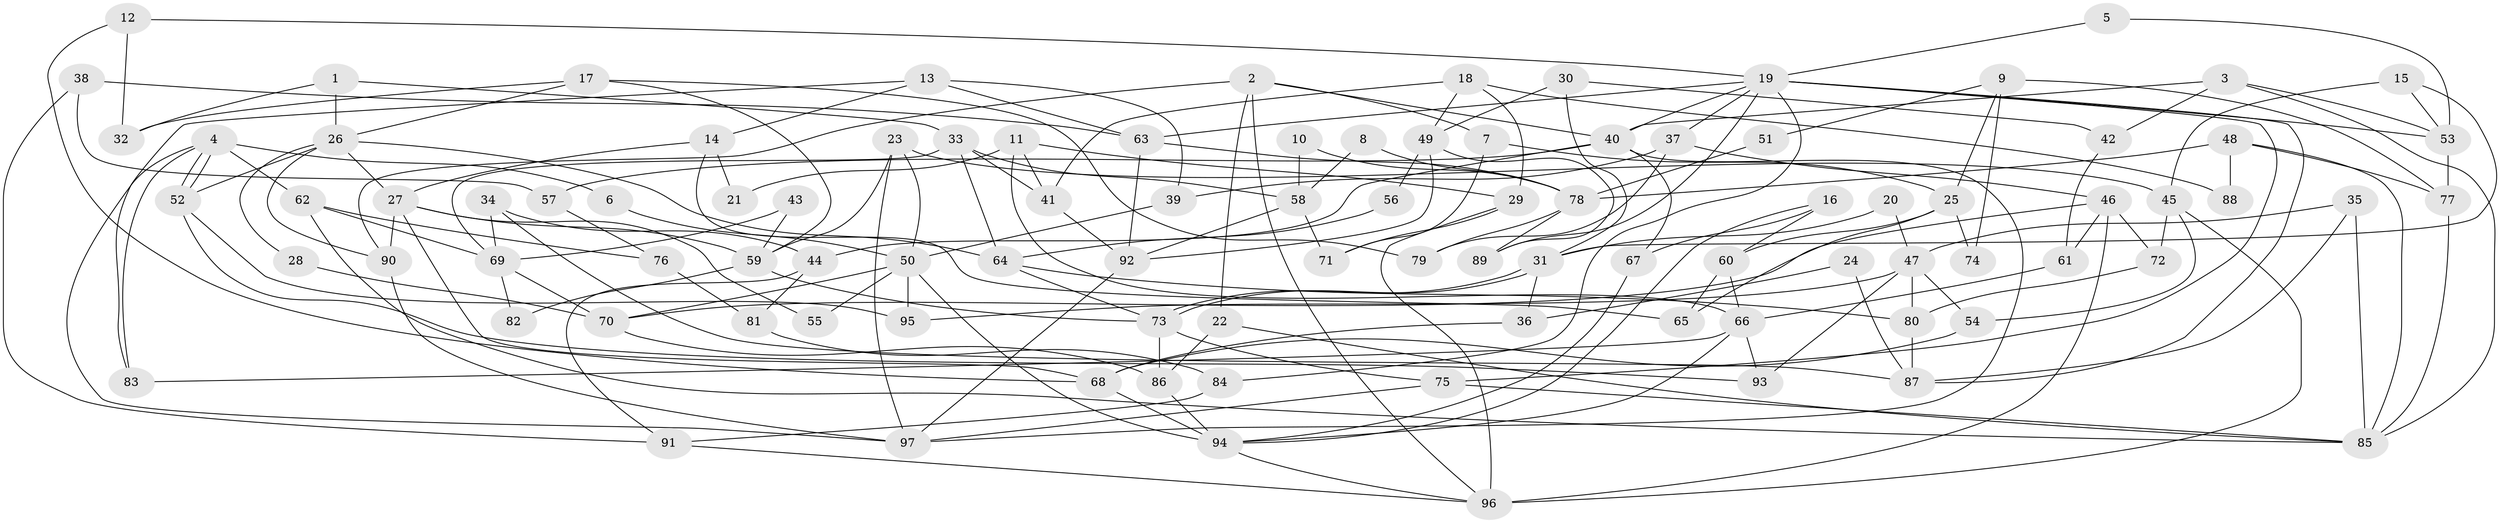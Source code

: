 // Generated by graph-tools (version 1.1) at 2025/36/03/09/25 02:36:22]
// undirected, 97 vertices, 194 edges
graph export_dot {
graph [start="1"]
  node [color=gray90,style=filled];
  1;
  2;
  3;
  4;
  5;
  6;
  7;
  8;
  9;
  10;
  11;
  12;
  13;
  14;
  15;
  16;
  17;
  18;
  19;
  20;
  21;
  22;
  23;
  24;
  25;
  26;
  27;
  28;
  29;
  30;
  31;
  32;
  33;
  34;
  35;
  36;
  37;
  38;
  39;
  40;
  41;
  42;
  43;
  44;
  45;
  46;
  47;
  48;
  49;
  50;
  51;
  52;
  53;
  54;
  55;
  56;
  57;
  58;
  59;
  60;
  61;
  62;
  63;
  64;
  65;
  66;
  67;
  68;
  69;
  70;
  71;
  72;
  73;
  74;
  75;
  76;
  77;
  78;
  79;
  80;
  81;
  82;
  83;
  84;
  85;
  86;
  87;
  88;
  89;
  90;
  91;
  92;
  93;
  94;
  95;
  96;
  97;
  1 -- 33;
  1 -- 26;
  1 -- 32;
  2 -- 90;
  2 -- 96;
  2 -- 7;
  2 -- 22;
  2 -- 40;
  3 -- 53;
  3 -- 40;
  3 -- 42;
  3 -- 85;
  4 -- 52;
  4 -- 52;
  4 -- 97;
  4 -- 6;
  4 -- 62;
  4 -- 83;
  5 -- 53;
  5 -- 19;
  6 -- 50;
  7 -- 71;
  7 -- 25;
  8 -- 78;
  8 -- 58;
  9 -- 25;
  9 -- 77;
  9 -- 51;
  9 -- 74;
  10 -- 78;
  10 -- 58;
  11 -- 41;
  11 -- 66;
  11 -- 21;
  11 -- 29;
  12 -- 68;
  12 -- 19;
  12 -- 32;
  13 -- 14;
  13 -- 63;
  13 -- 39;
  13 -- 83;
  14 -- 65;
  14 -- 27;
  14 -- 21;
  15 -- 45;
  15 -- 31;
  15 -- 53;
  16 -- 94;
  16 -- 67;
  16 -- 60;
  17 -- 26;
  17 -- 32;
  17 -- 59;
  17 -- 79;
  18 -- 29;
  18 -- 49;
  18 -- 41;
  18 -- 88;
  19 -- 75;
  19 -- 40;
  19 -- 37;
  19 -- 53;
  19 -- 63;
  19 -- 84;
  19 -- 87;
  19 -- 89;
  20 -- 31;
  20 -- 47;
  22 -- 85;
  22 -- 86;
  23 -- 59;
  23 -- 45;
  23 -- 50;
  23 -- 97;
  24 -- 87;
  24 -- 36;
  25 -- 60;
  25 -- 65;
  25 -- 74;
  26 -- 52;
  26 -- 27;
  26 -- 28;
  26 -- 64;
  26 -- 90;
  27 -- 90;
  27 -- 59;
  27 -- 55;
  27 -- 68;
  28 -- 70;
  29 -- 96;
  29 -- 71;
  30 -- 49;
  30 -- 42;
  30 -- 31;
  31 -- 73;
  31 -- 73;
  31 -- 36;
  33 -- 41;
  33 -- 64;
  33 -- 58;
  33 -- 69;
  34 -- 69;
  34 -- 44;
  34 -- 87;
  35 -- 87;
  35 -- 85;
  35 -- 47;
  36 -- 68;
  37 -- 39;
  37 -- 46;
  37 -- 79;
  38 -- 63;
  38 -- 91;
  38 -- 57;
  39 -- 50;
  40 -- 97;
  40 -- 44;
  40 -- 57;
  40 -- 67;
  41 -- 92;
  42 -- 61;
  43 -- 59;
  43 -- 69;
  44 -- 91;
  44 -- 81;
  45 -- 72;
  45 -- 96;
  45 -- 54;
  46 -- 70;
  46 -- 61;
  46 -- 72;
  46 -- 96;
  47 -- 54;
  47 -- 80;
  47 -- 93;
  47 -- 95;
  48 -- 77;
  48 -- 85;
  48 -- 78;
  48 -- 88;
  49 -- 89;
  49 -- 92;
  49 -- 56;
  50 -- 94;
  50 -- 55;
  50 -- 70;
  50 -- 95;
  51 -- 78;
  52 -- 95;
  52 -- 93;
  53 -- 77;
  54 -- 68;
  56 -- 64;
  57 -- 76;
  58 -- 92;
  58 -- 71;
  59 -- 73;
  59 -- 82;
  60 -- 66;
  60 -- 65;
  61 -- 66;
  62 -- 69;
  62 -- 76;
  62 -- 85;
  63 -- 78;
  63 -- 92;
  64 -- 80;
  64 -- 73;
  66 -- 93;
  66 -- 83;
  66 -- 94;
  67 -- 94;
  68 -- 94;
  69 -- 70;
  69 -- 82;
  70 -- 86;
  72 -- 80;
  73 -- 75;
  73 -- 86;
  75 -- 85;
  75 -- 97;
  76 -- 81;
  77 -- 85;
  78 -- 79;
  78 -- 89;
  80 -- 87;
  81 -- 84;
  84 -- 91;
  86 -- 94;
  90 -- 97;
  91 -- 96;
  92 -- 97;
  94 -- 96;
}
